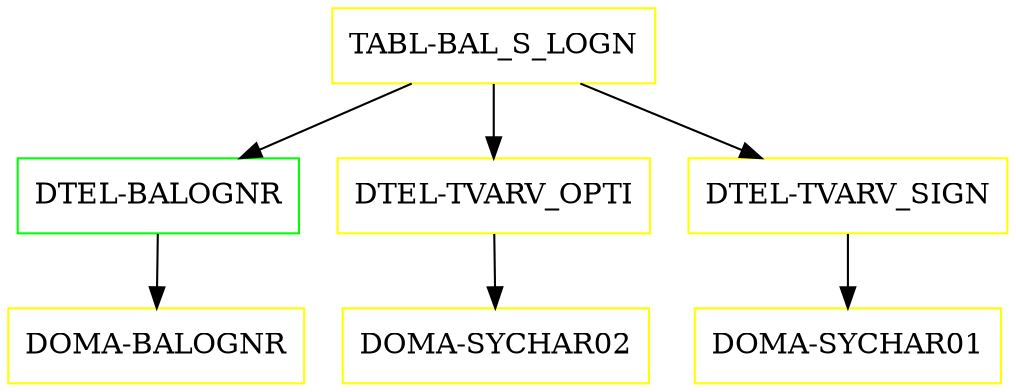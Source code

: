 digraph G {
  "TABL-BAL_S_LOGN" [shape=box,color=yellow];
  "DTEL-BALOGNR" [shape=box,color=green,URL="./DTEL_BALOGNR.html"];
  "DOMA-BALOGNR" [shape=box,color=yellow,URL="./DOMA_BALOGNR.html"];
  "DTEL-TVARV_OPTI" [shape=box,color=yellow,URL="./DTEL_TVARV_OPTI.html"];
  "DOMA-SYCHAR02" [shape=box,color=yellow,URL="./DOMA_SYCHAR02.html"];
  "DTEL-TVARV_SIGN" [shape=box,color=yellow,URL="./DTEL_TVARV_SIGN.html"];
  "DOMA-SYCHAR01" [shape=box,color=yellow,URL="./DOMA_SYCHAR01.html"];
  "TABL-BAL_S_LOGN" -> "DTEL-TVARV_SIGN";
  "TABL-BAL_S_LOGN" -> "DTEL-TVARV_OPTI";
  "TABL-BAL_S_LOGN" -> "DTEL-BALOGNR";
  "DTEL-BALOGNR" -> "DOMA-BALOGNR";
  "DTEL-TVARV_OPTI" -> "DOMA-SYCHAR02";
  "DTEL-TVARV_SIGN" -> "DOMA-SYCHAR01";
}
